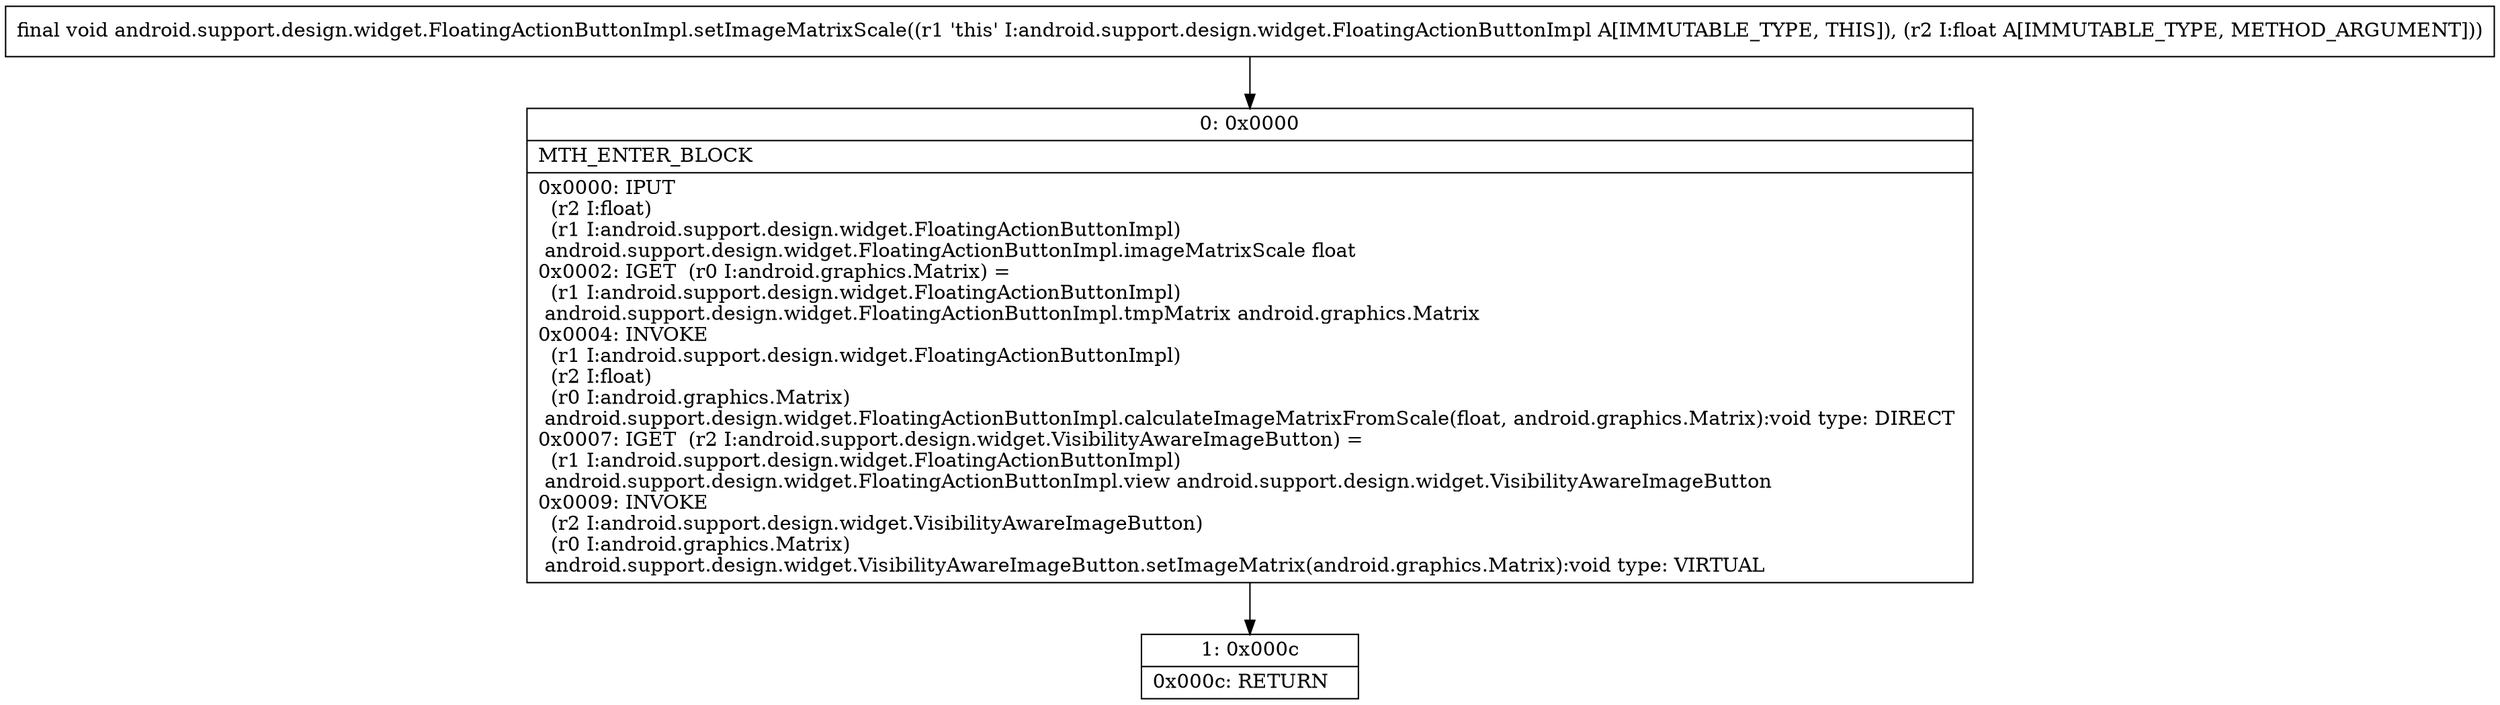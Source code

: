 digraph "CFG forandroid.support.design.widget.FloatingActionButtonImpl.setImageMatrixScale(F)V" {
Node_0 [shape=record,label="{0\:\ 0x0000|MTH_ENTER_BLOCK\l|0x0000: IPUT  \l  (r2 I:float)\l  (r1 I:android.support.design.widget.FloatingActionButtonImpl)\l android.support.design.widget.FloatingActionButtonImpl.imageMatrixScale float \l0x0002: IGET  (r0 I:android.graphics.Matrix) = \l  (r1 I:android.support.design.widget.FloatingActionButtonImpl)\l android.support.design.widget.FloatingActionButtonImpl.tmpMatrix android.graphics.Matrix \l0x0004: INVOKE  \l  (r1 I:android.support.design.widget.FloatingActionButtonImpl)\l  (r2 I:float)\l  (r0 I:android.graphics.Matrix)\l android.support.design.widget.FloatingActionButtonImpl.calculateImageMatrixFromScale(float, android.graphics.Matrix):void type: DIRECT \l0x0007: IGET  (r2 I:android.support.design.widget.VisibilityAwareImageButton) = \l  (r1 I:android.support.design.widget.FloatingActionButtonImpl)\l android.support.design.widget.FloatingActionButtonImpl.view android.support.design.widget.VisibilityAwareImageButton \l0x0009: INVOKE  \l  (r2 I:android.support.design.widget.VisibilityAwareImageButton)\l  (r0 I:android.graphics.Matrix)\l android.support.design.widget.VisibilityAwareImageButton.setImageMatrix(android.graphics.Matrix):void type: VIRTUAL \l}"];
Node_1 [shape=record,label="{1\:\ 0x000c|0x000c: RETURN   \l}"];
MethodNode[shape=record,label="{final void android.support.design.widget.FloatingActionButtonImpl.setImageMatrixScale((r1 'this' I:android.support.design.widget.FloatingActionButtonImpl A[IMMUTABLE_TYPE, THIS]), (r2 I:float A[IMMUTABLE_TYPE, METHOD_ARGUMENT])) }"];
MethodNode -> Node_0;
Node_0 -> Node_1;
}

